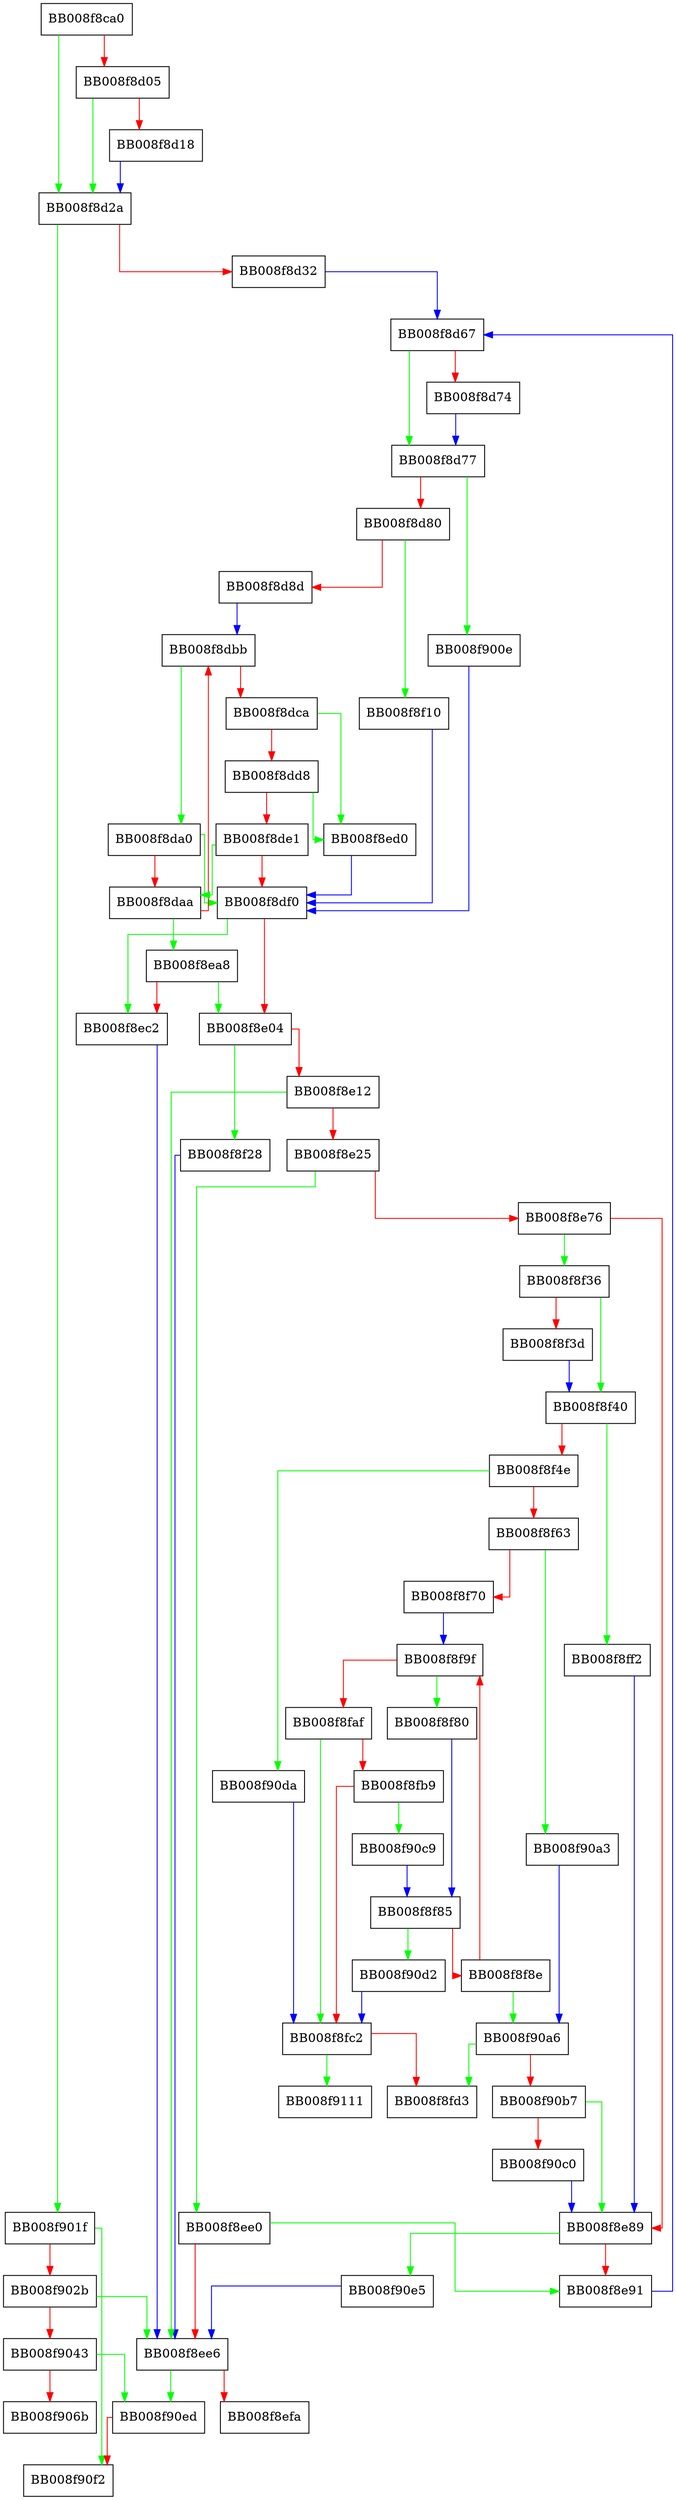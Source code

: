 digraph __gconv_transform_ascii_internal {
  node [shape="box"];
  graph [splines=ortho];
  BB008f8ca0 -> BB008f8d2a [color="green"];
  BB008f8ca0 -> BB008f8d05 [color="red"];
  BB008f8d05 -> BB008f8d2a [color="green"];
  BB008f8d05 -> BB008f8d18 [color="red"];
  BB008f8d18 -> BB008f8d2a [color="blue"];
  BB008f8d2a -> BB008f901f [color="green"];
  BB008f8d2a -> BB008f8d32 [color="red"];
  BB008f8d32 -> BB008f8d67 [color="blue"];
  BB008f8d67 -> BB008f8d77 [color="green"];
  BB008f8d67 -> BB008f8d74 [color="red"];
  BB008f8d74 -> BB008f8d77 [color="blue"];
  BB008f8d77 -> BB008f900e [color="green"];
  BB008f8d77 -> BB008f8d80 [color="red"];
  BB008f8d80 -> BB008f8f10 [color="green"];
  BB008f8d80 -> BB008f8d8d [color="red"];
  BB008f8d8d -> BB008f8dbb [color="blue"];
  BB008f8da0 -> BB008f8df0 [color="green"];
  BB008f8da0 -> BB008f8daa [color="red"];
  BB008f8daa -> BB008f8ea8 [color="green"];
  BB008f8daa -> BB008f8dbb [color="red"];
  BB008f8dbb -> BB008f8da0 [color="green"];
  BB008f8dbb -> BB008f8dca [color="red"];
  BB008f8dca -> BB008f8ed0 [color="green"];
  BB008f8dca -> BB008f8dd8 [color="red"];
  BB008f8dd8 -> BB008f8ed0 [color="green"];
  BB008f8dd8 -> BB008f8de1 [color="red"];
  BB008f8de1 -> BB008f8daa [color="green"];
  BB008f8de1 -> BB008f8df0 [color="red"];
  BB008f8df0 -> BB008f8ec2 [color="green"];
  BB008f8df0 -> BB008f8e04 [color="red"];
  BB008f8e04 -> BB008f8f28 [color="green"];
  BB008f8e04 -> BB008f8e12 [color="red"];
  BB008f8e12 -> BB008f8ee6 [color="green"];
  BB008f8e12 -> BB008f8e25 [color="red"];
  BB008f8e25 -> BB008f8ee0 [color="green"];
  BB008f8e25 -> BB008f8e76 [color="red"];
  BB008f8e76 -> BB008f8f36 [color="green"];
  BB008f8e76 -> BB008f8e89 [color="red"];
  BB008f8e89 -> BB008f90e5 [color="green"];
  BB008f8e89 -> BB008f8e91 [color="red"];
  BB008f8e91 -> BB008f8d67 [color="blue"];
  BB008f8ea8 -> BB008f8e04 [color="green"];
  BB008f8ea8 -> BB008f8ec2 [color="red"];
  BB008f8ec2 -> BB008f8ee6 [color="blue"];
  BB008f8ed0 -> BB008f8df0 [color="blue"];
  BB008f8ee0 -> BB008f8e91 [color="green"];
  BB008f8ee0 -> BB008f8ee6 [color="red"];
  BB008f8ee6 -> BB008f90ed [color="green"];
  BB008f8ee6 -> BB008f8efa [color="red"];
  BB008f8f10 -> BB008f8df0 [color="blue"];
  BB008f8f28 -> BB008f8ee6 [color="blue"];
  BB008f8f36 -> BB008f8f40 [color="green"];
  BB008f8f36 -> BB008f8f3d [color="red"];
  BB008f8f3d -> BB008f8f40 [color="blue"];
  BB008f8f40 -> BB008f8ff2 [color="green"];
  BB008f8f40 -> BB008f8f4e [color="red"];
  BB008f8f4e -> BB008f90da [color="green"];
  BB008f8f4e -> BB008f8f63 [color="red"];
  BB008f8f63 -> BB008f90a3 [color="green"];
  BB008f8f63 -> BB008f8f70 [color="red"];
  BB008f8f70 -> BB008f8f9f [color="blue"];
  BB008f8f80 -> BB008f8f85 [color="blue"];
  BB008f8f85 -> BB008f90d2 [color="green"];
  BB008f8f85 -> BB008f8f8e [color="red"];
  BB008f8f8e -> BB008f90a6 [color="green"];
  BB008f8f8e -> BB008f8f9f [color="red"];
  BB008f8f9f -> BB008f8f80 [color="green"];
  BB008f8f9f -> BB008f8faf [color="red"];
  BB008f8faf -> BB008f8fc2 [color="green"];
  BB008f8faf -> BB008f8fb9 [color="red"];
  BB008f8fb9 -> BB008f90c9 [color="green"];
  BB008f8fb9 -> BB008f8fc2 [color="red"];
  BB008f8fc2 -> BB008f9111 [color="green"];
  BB008f8fc2 -> BB008f8fd3 [color="red"];
  BB008f8ff2 -> BB008f8e89 [color="blue"];
  BB008f900e -> BB008f8df0 [color="blue"];
  BB008f901f -> BB008f90f2 [color="green"];
  BB008f901f -> BB008f902b [color="red"];
  BB008f902b -> BB008f8ee6 [color="green"];
  BB008f902b -> BB008f9043 [color="red"];
  BB008f9043 -> BB008f90ed [color="green"];
  BB008f9043 -> BB008f906b [color="red"];
  BB008f90a3 -> BB008f90a6 [color="blue"];
  BB008f90a6 -> BB008f8fd3 [color="green"];
  BB008f90a6 -> BB008f90b7 [color="red"];
  BB008f90b7 -> BB008f8e89 [color="green"];
  BB008f90b7 -> BB008f90c0 [color="red"];
  BB008f90c0 -> BB008f8e89 [color="blue"];
  BB008f90c9 -> BB008f8f85 [color="blue"];
  BB008f90d2 -> BB008f8fc2 [color="blue"];
  BB008f90da -> BB008f8fc2 [color="blue"];
  BB008f90e5 -> BB008f8ee6 [color="blue"];
  BB008f90ed -> BB008f90f2 [color="red"];
}